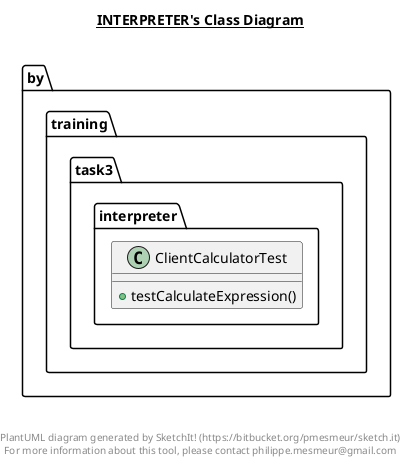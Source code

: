 @startuml

title __INTERPRETER's Class Diagram__\n

  package by.training.task3.interpreter {
    class ClientCalculatorTest {
        + testCalculateExpression()
    }
  }
  



right footer


PlantUML diagram generated by SketchIt! (https://bitbucket.org/pmesmeur/sketch.it)
For more information about this tool, please contact philippe.mesmeur@gmail.com
endfooter

@enduml
